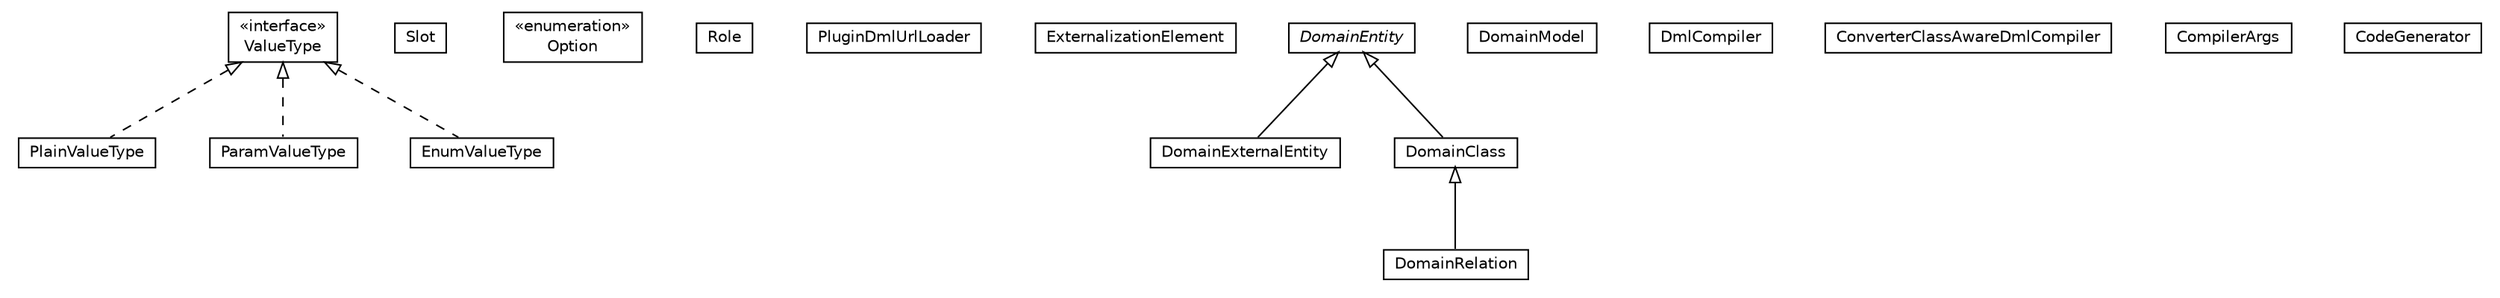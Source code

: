 #!/usr/local/bin/dot
#
# Class diagram 
# Generated by UMLGraph version 5.1 (http://www.umlgraph.org/)
#

digraph G {
	edge [fontname="Helvetica",fontsize=10,labelfontname="Helvetica",labelfontsize=10];
	node [fontname="Helvetica",fontsize=10,shape=plaintext];
	nodesep=0.25;
	ranksep=0.5;
	// dml.ValueType
	c148 [label=<<table title="dml.ValueType" border="0" cellborder="1" cellspacing="0" cellpadding="2" port="p" href="./ValueType.html">
		<tr><td><table border="0" cellspacing="0" cellpadding="1">
<tr><td align="center" balign="center"> &#171;interface&#187; </td></tr>
<tr><td align="center" balign="center"> ValueType </td></tr>
		</table></td></tr>
		</table>>, fontname="Helvetica", fontcolor="black", fontsize=10.0];
	// dml.Slot
	c149 [label=<<table title="dml.Slot" border="0" cellborder="1" cellspacing="0" cellpadding="2" port="p" href="./Slot.html">
		<tr><td><table border="0" cellspacing="0" cellpadding="1">
<tr><td align="center" balign="center"> Slot </td></tr>
		</table></td></tr>
		</table>>, fontname="Helvetica", fontcolor="black", fontsize=10.0];
	// dml.Slot.Option
	c150 [label=<<table title="dml.Slot.Option" border="0" cellborder="1" cellspacing="0" cellpadding="2" port="p" href="./Slot.Option.html">
		<tr><td><table border="0" cellspacing="0" cellpadding="1">
<tr><td align="center" balign="center"> &#171;enumeration&#187; </td></tr>
<tr><td align="center" balign="center"> Option </td></tr>
		</table></td></tr>
		</table>>, fontname="Helvetica", fontcolor="black", fontsize=10.0];
	// dml.Role
	c151 [label=<<table title="dml.Role" border="0" cellborder="1" cellspacing="0" cellpadding="2" port="p" href="./Role.html">
		<tr><td><table border="0" cellspacing="0" cellpadding="1">
<tr><td align="center" balign="center"> Role </td></tr>
		</table></td></tr>
		</table>>, fontname="Helvetica", fontcolor="black", fontsize=10.0];
	// dml.PluginDmlUrlLoader
	c152 [label=<<table title="dml.PluginDmlUrlLoader" border="0" cellborder="1" cellspacing="0" cellpadding="2" port="p" href="./PluginDmlUrlLoader.html">
		<tr><td><table border="0" cellspacing="0" cellpadding="1">
<tr><td align="center" balign="center"> PluginDmlUrlLoader </td></tr>
		</table></td></tr>
		</table>>, fontname="Helvetica", fontcolor="black", fontsize=10.0];
	// dml.PlainValueType
	c153 [label=<<table title="dml.PlainValueType" border="0" cellborder="1" cellspacing="0" cellpadding="2" port="p" href="./PlainValueType.html">
		<tr><td><table border="0" cellspacing="0" cellpadding="1">
<tr><td align="center" balign="center"> PlainValueType </td></tr>
		</table></td></tr>
		</table>>, fontname="Helvetica", fontcolor="black", fontsize=10.0];
	// dml.ParamValueType
	c154 [label=<<table title="dml.ParamValueType" border="0" cellborder="1" cellspacing="0" cellpadding="2" port="p" href="./ParamValueType.html">
		<tr><td><table border="0" cellspacing="0" cellpadding="1">
<tr><td align="center" balign="center"> ParamValueType </td></tr>
		</table></td></tr>
		</table>>, fontname="Helvetica", fontcolor="black", fontsize=10.0];
	// dml.ExternalizationElement
	c155 [label=<<table title="dml.ExternalizationElement" border="0" cellborder="1" cellspacing="0" cellpadding="2" port="p" href="./ExternalizationElement.html">
		<tr><td><table border="0" cellspacing="0" cellpadding="1">
<tr><td align="center" balign="center"> ExternalizationElement </td></tr>
		</table></td></tr>
		</table>>, fontname="Helvetica", fontcolor="black", fontsize=10.0];
	// dml.EnumValueType
	c156 [label=<<table title="dml.EnumValueType" border="0" cellborder="1" cellspacing="0" cellpadding="2" port="p" href="./EnumValueType.html">
		<tr><td><table border="0" cellspacing="0" cellpadding="1">
<tr><td align="center" balign="center"> EnumValueType </td></tr>
		</table></td></tr>
		</table>>, fontname="Helvetica", fontcolor="black", fontsize=10.0];
	// dml.DomainRelation
	c157 [label=<<table title="dml.DomainRelation" border="0" cellborder="1" cellspacing="0" cellpadding="2" port="p" href="./DomainRelation.html">
		<tr><td><table border="0" cellspacing="0" cellpadding="1">
<tr><td align="center" balign="center"> DomainRelation </td></tr>
		</table></td></tr>
		</table>>, fontname="Helvetica", fontcolor="black", fontsize=10.0];
	// dml.DomainModel
	c158 [label=<<table title="dml.DomainModel" border="0" cellborder="1" cellspacing="0" cellpadding="2" port="p" href="./DomainModel.html">
		<tr><td><table border="0" cellspacing="0" cellpadding="1">
<tr><td align="center" balign="center"> DomainModel </td></tr>
		</table></td></tr>
		</table>>, fontname="Helvetica", fontcolor="black", fontsize=10.0];
	// dml.DomainExternalEntity
	c159 [label=<<table title="dml.DomainExternalEntity" border="0" cellborder="1" cellspacing="0" cellpadding="2" port="p" href="./DomainExternalEntity.html">
		<tr><td><table border="0" cellspacing="0" cellpadding="1">
<tr><td align="center" balign="center"> DomainExternalEntity </td></tr>
		</table></td></tr>
		</table>>, fontname="Helvetica", fontcolor="black", fontsize=10.0];
	// dml.DomainEntity
	c160 [label=<<table title="dml.DomainEntity" border="0" cellborder="1" cellspacing="0" cellpadding="2" port="p" href="./DomainEntity.html">
		<tr><td><table border="0" cellspacing="0" cellpadding="1">
<tr><td align="center" balign="center"><font face="Helvetica-Oblique"> DomainEntity </font></td></tr>
		</table></td></tr>
		</table>>, fontname="Helvetica", fontcolor="black", fontsize=10.0];
	// dml.DomainClass
	c161 [label=<<table title="dml.DomainClass" border="0" cellborder="1" cellspacing="0" cellpadding="2" port="p" href="./DomainClass.html">
		<tr><td><table border="0" cellspacing="0" cellpadding="1">
<tr><td align="center" balign="center"> DomainClass </td></tr>
		</table></td></tr>
		</table>>, fontname="Helvetica", fontcolor="black", fontsize=10.0];
	// dml.DmlCompiler
	c162 [label=<<table title="dml.DmlCompiler" border="0" cellborder="1" cellspacing="0" cellpadding="2" port="p" href="./DmlCompiler.html">
		<tr><td><table border="0" cellspacing="0" cellpadding="1">
<tr><td align="center" balign="center"> DmlCompiler </td></tr>
		</table></td></tr>
		</table>>, fontname="Helvetica", fontcolor="black", fontsize=10.0];
	// dml.ConverterClassAwareDmlCompiler
	c163 [label=<<table title="dml.ConverterClassAwareDmlCompiler" border="0" cellborder="1" cellspacing="0" cellpadding="2" port="p" href="./ConverterClassAwareDmlCompiler.html">
		<tr><td><table border="0" cellspacing="0" cellpadding="1">
<tr><td align="center" balign="center"> ConverterClassAwareDmlCompiler </td></tr>
		</table></td></tr>
		</table>>, fontname="Helvetica", fontcolor="black", fontsize=10.0];
	// dml.CompilerArgs
	c164 [label=<<table title="dml.CompilerArgs" border="0" cellborder="1" cellspacing="0" cellpadding="2" port="p" href="./CompilerArgs.html">
		<tr><td><table border="0" cellspacing="0" cellpadding="1">
<tr><td align="center" balign="center"> CompilerArgs </td></tr>
		</table></td></tr>
		</table>>, fontname="Helvetica", fontcolor="black", fontsize=10.0];
	// dml.CodeGenerator
	c165 [label=<<table title="dml.CodeGenerator" border="0" cellborder="1" cellspacing="0" cellpadding="2" port="p" href="./CodeGenerator.html">
		<tr><td><table border="0" cellspacing="0" cellpadding="1">
<tr><td align="center" balign="center"> CodeGenerator </td></tr>
		</table></td></tr>
		</table>>, fontname="Helvetica", fontcolor="black", fontsize=10.0];
	//dml.PlainValueType implements dml.ValueType
	c148:p -> c153:p [dir=back,arrowtail=empty,style=dashed];
	//dml.ParamValueType implements dml.ValueType
	c148:p -> c154:p [dir=back,arrowtail=empty,style=dashed];
	//dml.EnumValueType implements dml.ValueType
	c148:p -> c156:p [dir=back,arrowtail=empty,style=dashed];
	//dml.DomainRelation extends dml.DomainClass
	c161:p -> c157:p [dir=back,arrowtail=empty];
	//dml.DomainExternalEntity extends dml.DomainEntity
	c160:p -> c159:p [dir=back,arrowtail=empty];
	//dml.DomainClass extends dml.DomainEntity
	c160:p -> c161:p [dir=back,arrowtail=empty];
}

